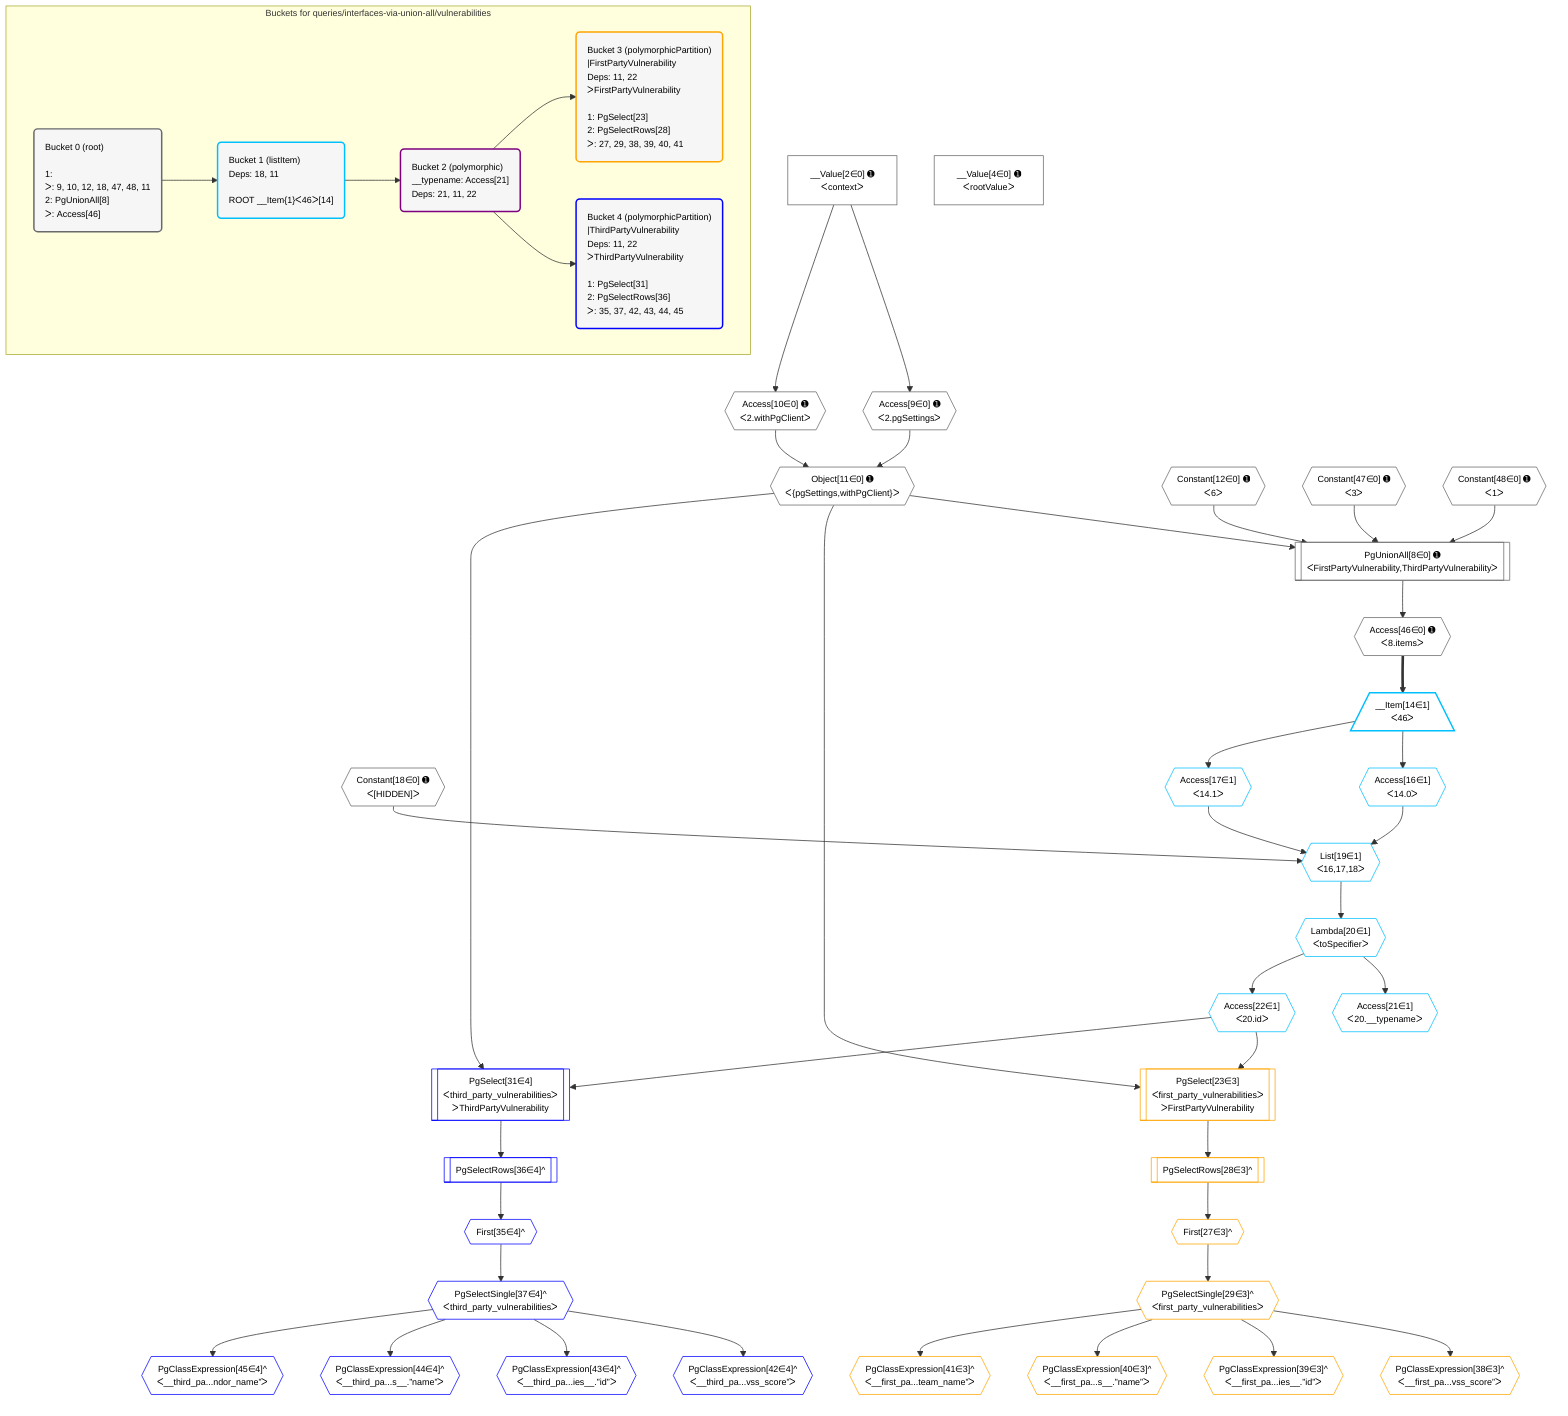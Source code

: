 %%{init: {'themeVariables': { 'fontSize': '12px'}}}%%
graph TD
    classDef path fill:#eee,stroke:#000,color:#000
    classDef plan fill:#fff,stroke-width:1px,color:#000
    classDef itemplan fill:#fff,stroke-width:2px,color:#000
    classDef unbatchedplan fill:#dff,stroke-width:1px,color:#000
    classDef sideeffectplan fill:#fcc,stroke-width:2px,color:#000
    classDef bucket fill:#f6f6f6,color:#000,stroke-width:2px,text-align:left

    subgraph "Buckets for queries/interfaces-via-union-all/vulnerabilities"
    Bucket0("Bucket 0 (root)<br /><br />1: <br />ᐳ: 9, 10, 12, 18, 47, 48, 11<br />2: PgUnionAll[8]<br />ᐳ: Access[46]"):::bucket
    Bucket1("Bucket 1 (listItem)<br />Deps: 18, 11<br /><br />ROOT __Item{1}ᐸ46ᐳ[14]"):::bucket
    Bucket2("Bucket 2 (polymorphic)<br />__typename: Access[21]<br />Deps: 21, 11, 22"):::bucket
    Bucket3("Bucket 3 (polymorphicPartition)<br />|FirstPartyVulnerability<br />Deps: 11, 22<br />ᐳFirstPartyVulnerability<br /><br />1: PgSelect[23]<br />2: PgSelectRows[28]<br />ᐳ: 27, 29, 38, 39, 40, 41"):::bucket
    Bucket4("Bucket 4 (polymorphicPartition)<br />|ThirdPartyVulnerability<br />Deps: 11, 22<br />ᐳThirdPartyVulnerability<br /><br />1: PgSelect[31]<br />2: PgSelectRows[36]<br />ᐳ: 35, 37, 42, 43, 44, 45"):::bucket
    end
    Bucket0 --> Bucket1
    Bucket1 --> Bucket2
    Bucket2 --> Bucket3 & Bucket4

    %% plan dependencies
    PgUnionAll8[["PgUnionAll[8∈0] ➊<br />ᐸFirstPartyVulnerability,ThirdPartyVulnerabilityᐳ"]]:::plan
    Object11{{"Object[11∈0] ➊<br />ᐸ{pgSettings,withPgClient}ᐳ"}}:::plan
    Constant12{{"Constant[12∈0] ➊<br />ᐸ6ᐳ"}}:::plan
    Constant47{{"Constant[47∈0] ➊<br />ᐸ3ᐳ"}}:::plan
    Constant48{{"Constant[48∈0] ➊<br />ᐸ1ᐳ"}}:::plan
    Object11 & Constant12 & Constant47 & Constant48 --> PgUnionAll8
    Access9{{"Access[9∈0] ➊<br />ᐸ2.pgSettingsᐳ"}}:::plan
    Access10{{"Access[10∈0] ➊<br />ᐸ2.withPgClientᐳ"}}:::plan
    Access9 & Access10 --> Object11
    __Value2["__Value[2∈0] ➊<br />ᐸcontextᐳ"]:::plan
    __Value2 --> Access9
    __Value2 --> Access10
    Access46{{"Access[46∈0] ➊<br />ᐸ8.itemsᐳ"}}:::plan
    PgUnionAll8 --> Access46
    __Value4["__Value[4∈0] ➊<br />ᐸrootValueᐳ"]:::plan
    Constant18{{"Constant[18∈0] ➊<br />ᐸ[HIDDEN]ᐳ"}}:::plan
    List19{{"List[19∈1]<br />ᐸ16,17,18ᐳ"}}:::plan
    Access16{{"Access[16∈1]<br />ᐸ14.0ᐳ"}}:::plan
    Access17{{"Access[17∈1]<br />ᐸ14.1ᐳ"}}:::plan
    Access16 & Access17 & Constant18 --> List19
    __Item14[/"__Item[14∈1]<br />ᐸ46ᐳ"\]:::itemplan
    Access46 ==> __Item14
    __Item14 --> Access16
    __Item14 --> Access17
    Lambda20{{"Lambda[20∈1]<br />ᐸtoSpecifierᐳ"}}:::plan
    List19 --> Lambda20
    Access21{{"Access[21∈1]<br />ᐸ20.__typenameᐳ"}}:::plan
    Lambda20 --> Access21
    Access22{{"Access[22∈1]<br />ᐸ20.idᐳ"}}:::plan
    Lambda20 --> Access22
    PgSelect23[["PgSelect[23∈3]<br />ᐸfirst_party_vulnerabilitiesᐳ<br />ᐳFirstPartyVulnerability"]]:::plan
    Object11 & Access22 --> PgSelect23
    First27{{"First[27∈3]^"}}:::plan
    PgSelectRows28[["PgSelectRows[28∈3]^"]]:::plan
    PgSelectRows28 --> First27
    PgSelect23 --> PgSelectRows28
    PgSelectSingle29{{"PgSelectSingle[29∈3]^<br />ᐸfirst_party_vulnerabilitiesᐳ"}}:::plan
    First27 --> PgSelectSingle29
    PgClassExpression38{{"PgClassExpression[38∈3]^<br />ᐸ__first_pa...vss_score”ᐳ"}}:::plan
    PgSelectSingle29 --> PgClassExpression38
    PgClassExpression39{{"PgClassExpression[39∈3]^<br />ᐸ__first_pa...ies__.”id”ᐳ"}}:::plan
    PgSelectSingle29 --> PgClassExpression39
    PgClassExpression40{{"PgClassExpression[40∈3]^<br />ᐸ__first_pa...s__.”name”ᐳ"}}:::plan
    PgSelectSingle29 --> PgClassExpression40
    PgClassExpression41{{"PgClassExpression[41∈3]^<br />ᐸ__first_pa...team_name”ᐳ"}}:::plan
    PgSelectSingle29 --> PgClassExpression41
    PgSelect31[["PgSelect[31∈4]<br />ᐸthird_party_vulnerabilitiesᐳ<br />ᐳThirdPartyVulnerability"]]:::plan
    Object11 & Access22 --> PgSelect31
    First35{{"First[35∈4]^"}}:::plan
    PgSelectRows36[["PgSelectRows[36∈4]^"]]:::plan
    PgSelectRows36 --> First35
    PgSelect31 --> PgSelectRows36
    PgSelectSingle37{{"PgSelectSingle[37∈4]^<br />ᐸthird_party_vulnerabilitiesᐳ"}}:::plan
    First35 --> PgSelectSingle37
    PgClassExpression42{{"PgClassExpression[42∈4]^<br />ᐸ__third_pa...vss_score”ᐳ"}}:::plan
    PgSelectSingle37 --> PgClassExpression42
    PgClassExpression43{{"PgClassExpression[43∈4]^<br />ᐸ__third_pa...ies__.”id”ᐳ"}}:::plan
    PgSelectSingle37 --> PgClassExpression43
    PgClassExpression44{{"PgClassExpression[44∈4]^<br />ᐸ__third_pa...s__.”name”ᐳ"}}:::plan
    PgSelectSingle37 --> PgClassExpression44
    PgClassExpression45{{"PgClassExpression[45∈4]^<br />ᐸ__third_pa...ndor_name”ᐳ"}}:::plan
    PgSelectSingle37 --> PgClassExpression45

    %% define steps
    classDef bucket0 stroke:#696969
    class Bucket0,__Value2,__Value4,PgUnionAll8,Access9,Access10,Object11,Constant12,Constant18,Access46,Constant47,Constant48 bucket0
    classDef bucket1 stroke:#00bfff
    class Bucket1,__Item14,Access16,Access17,List19,Lambda20,Access21,Access22 bucket1
    classDef bucket2 stroke:#7f007f
    class Bucket2 bucket2
    classDef bucket3 stroke:#ffa500
    class Bucket3,PgSelect23,First27,PgSelectRows28,PgSelectSingle29,PgClassExpression38,PgClassExpression39,PgClassExpression40,PgClassExpression41 bucket3
    classDef bucket4 stroke:#0000ff
    class Bucket4,PgSelect31,First35,PgSelectRows36,PgSelectSingle37,PgClassExpression42,PgClassExpression43,PgClassExpression44,PgClassExpression45 bucket4